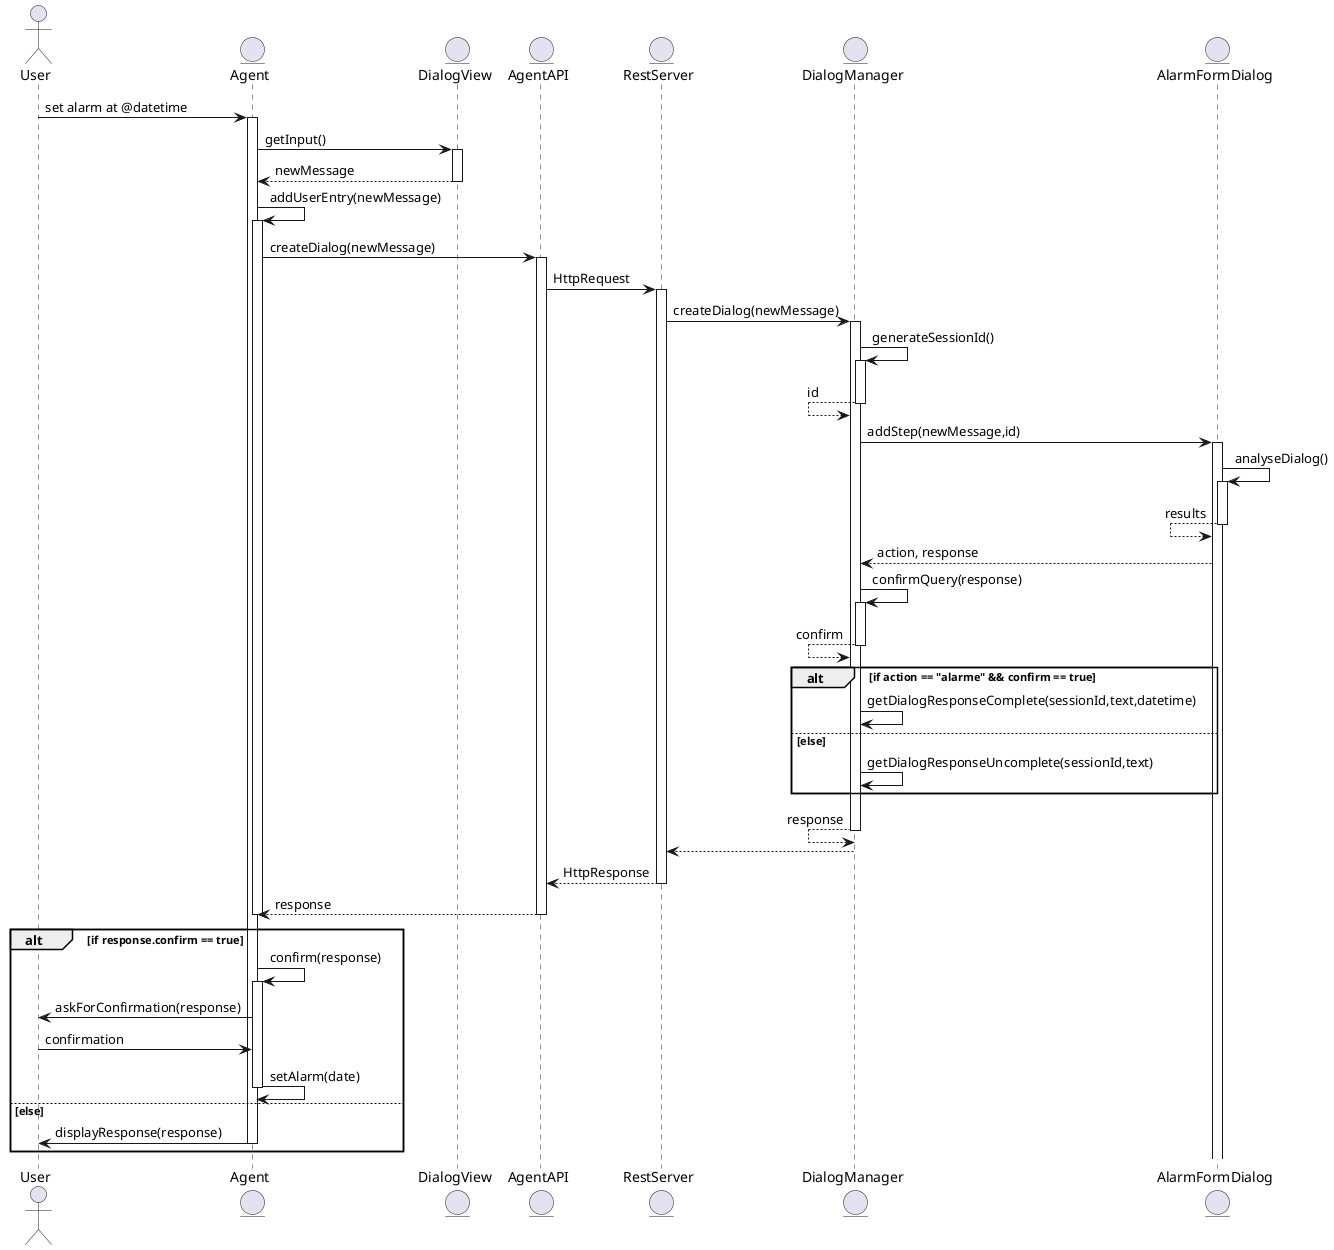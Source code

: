 @startuml
actor User
entity Agent as Assistant
entity DialogView as Dialog
entity AgentAPI
entity RestServer as server
entity DialogManager as dm
entity AlarmFormDialog as NLU

User -> Assistant : set alarm at @datetime
activate Assistant
Assistant -> Dialog : getInput()
activate Dialog
Assistant <-- Dialog : newMessage
deactivate Dialog
Assistant -> Assistant: addUserEntry(newMessage)
activate Assistant
Assistant -> AgentAPI : createDialog(newMessage)
activate AgentAPI
AgentAPI -> server : HttpRequest
activate server
server -> dm : createDialog(newMessage)
activate dm
dm -> dm : generateSessionId()
activate dm
dm <-- dm : id
deactivate dm
dm -> NLU : addStep(newMessage,id)
activate NLU
NLU -> NLU : analyseDialog()
activate NLU
NLU <-- NLU : results
deactivate NLU
dm <-- NLU : action, response
dm -> dm : confirmQuery(response)
activate dm
dm <-- dm : confirm
deactivate dm
alt if action == "alarme" && confirm == true
dm -> dm : getDialogResponseComplete(sessionId,text,datetime)
else else
dm -> dm : getDialogResponseUncomplete(sessionId,text)
end
activate dm
dm <-- dm : response
deactivate dm
server <-- dm
deactivate dm
AgentAPI <-- server : HttpResponse
deactivate server
Assistant <-- AgentAPI : response
deactivate AgentAPI
deactivate Assistant
alt if response.confirm == true
Assistant -> Assistant : confirm(response)
activate Assistant
Assistant -> User : askForConfirmation(response)
User -> Assistant : confirmation
Assistant -> Assistant : setAlarm(date)
deactivate Assistant
else else
Assistant -> User : displayResponse(response)
deactivate Assistant
end
@enduml
